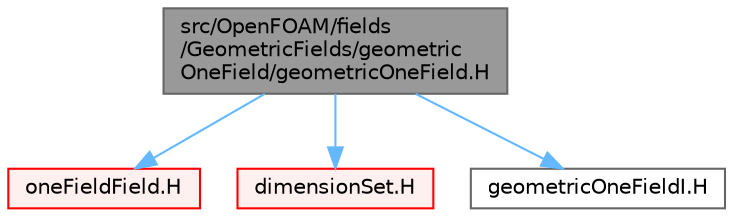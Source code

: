 digraph "src/OpenFOAM/fields/GeometricFields/geometricOneField/geometricOneField.H"
{
 // LATEX_PDF_SIZE
  bgcolor="transparent";
  edge [fontname=Helvetica,fontsize=10,labelfontname=Helvetica,labelfontsize=10];
  node [fontname=Helvetica,fontsize=10,shape=box,height=0.2,width=0.4];
  Node1 [id="Node000001",label="src/OpenFOAM/fields\l/GeometricFields/geometric\lOneField/geometricOneField.H",height=0.2,width=0.4,color="gray40", fillcolor="grey60", style="filled", fontcolor="black",tooltip=" "];
  Node1 -> Node2 [id="edge1_Node000001_Node000002",color="steelblue1",style="solid",tooltip=" "];
  Node2 [id="Node000002",label="oneFieldField.H",height=0.2,width=0.4,color="red", fillcolor="#FFF0F0", style="filled",URL="$oneFieldField_8H.html",tooltip=" "];
  Node1 -> Node113 [id="edge2_Node000001_Node000113",color="steelblue1",style="solid",tooltip=" "];
  Node113 [id="Node000113",label="dimensionSet.H",height=0.2,width=0.4,color="red", fillcolor="#FFF0F0", style="filled",URL="$dimensionSet_8H.html",tooltip=" "];
  Node1 -> Node198 [id="edge3_Node000001_Node000198",color="steelblue1",style="solid",tooltip=" "];
  Node198 [id="Node000198",label="geometricOneFieldI.H",height=0.2,width=0.4,color="grey40", fillcolor="white", style="filled",URL="$geometricOneFieldI_8H.html",tooltip=" "];
}
